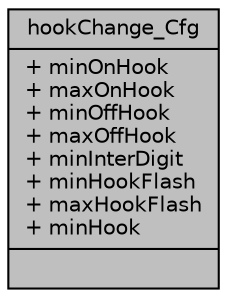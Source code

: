 digraph "hookChange_Cfg"
{
  edge [fontname="Helvetica",fontsize="10",labelfontname="Helvetica",labelfontsize="10"];
  node [fontname="Helvetica",fontsize="10",shape=record];
  Node1 [label="{hookChange_Cfg\n|+ minOnHook\l+ maxOnHook\l+ minOffHook\l+ maxOffHook\l+ minInterDigit\l+ minHookFlash\l+ maxHookFlash\l+ minHook\l|}",height=0.2,width=0.4,color="black", fillcolor="grey75", style="filled", fontcolor="black"];
}
